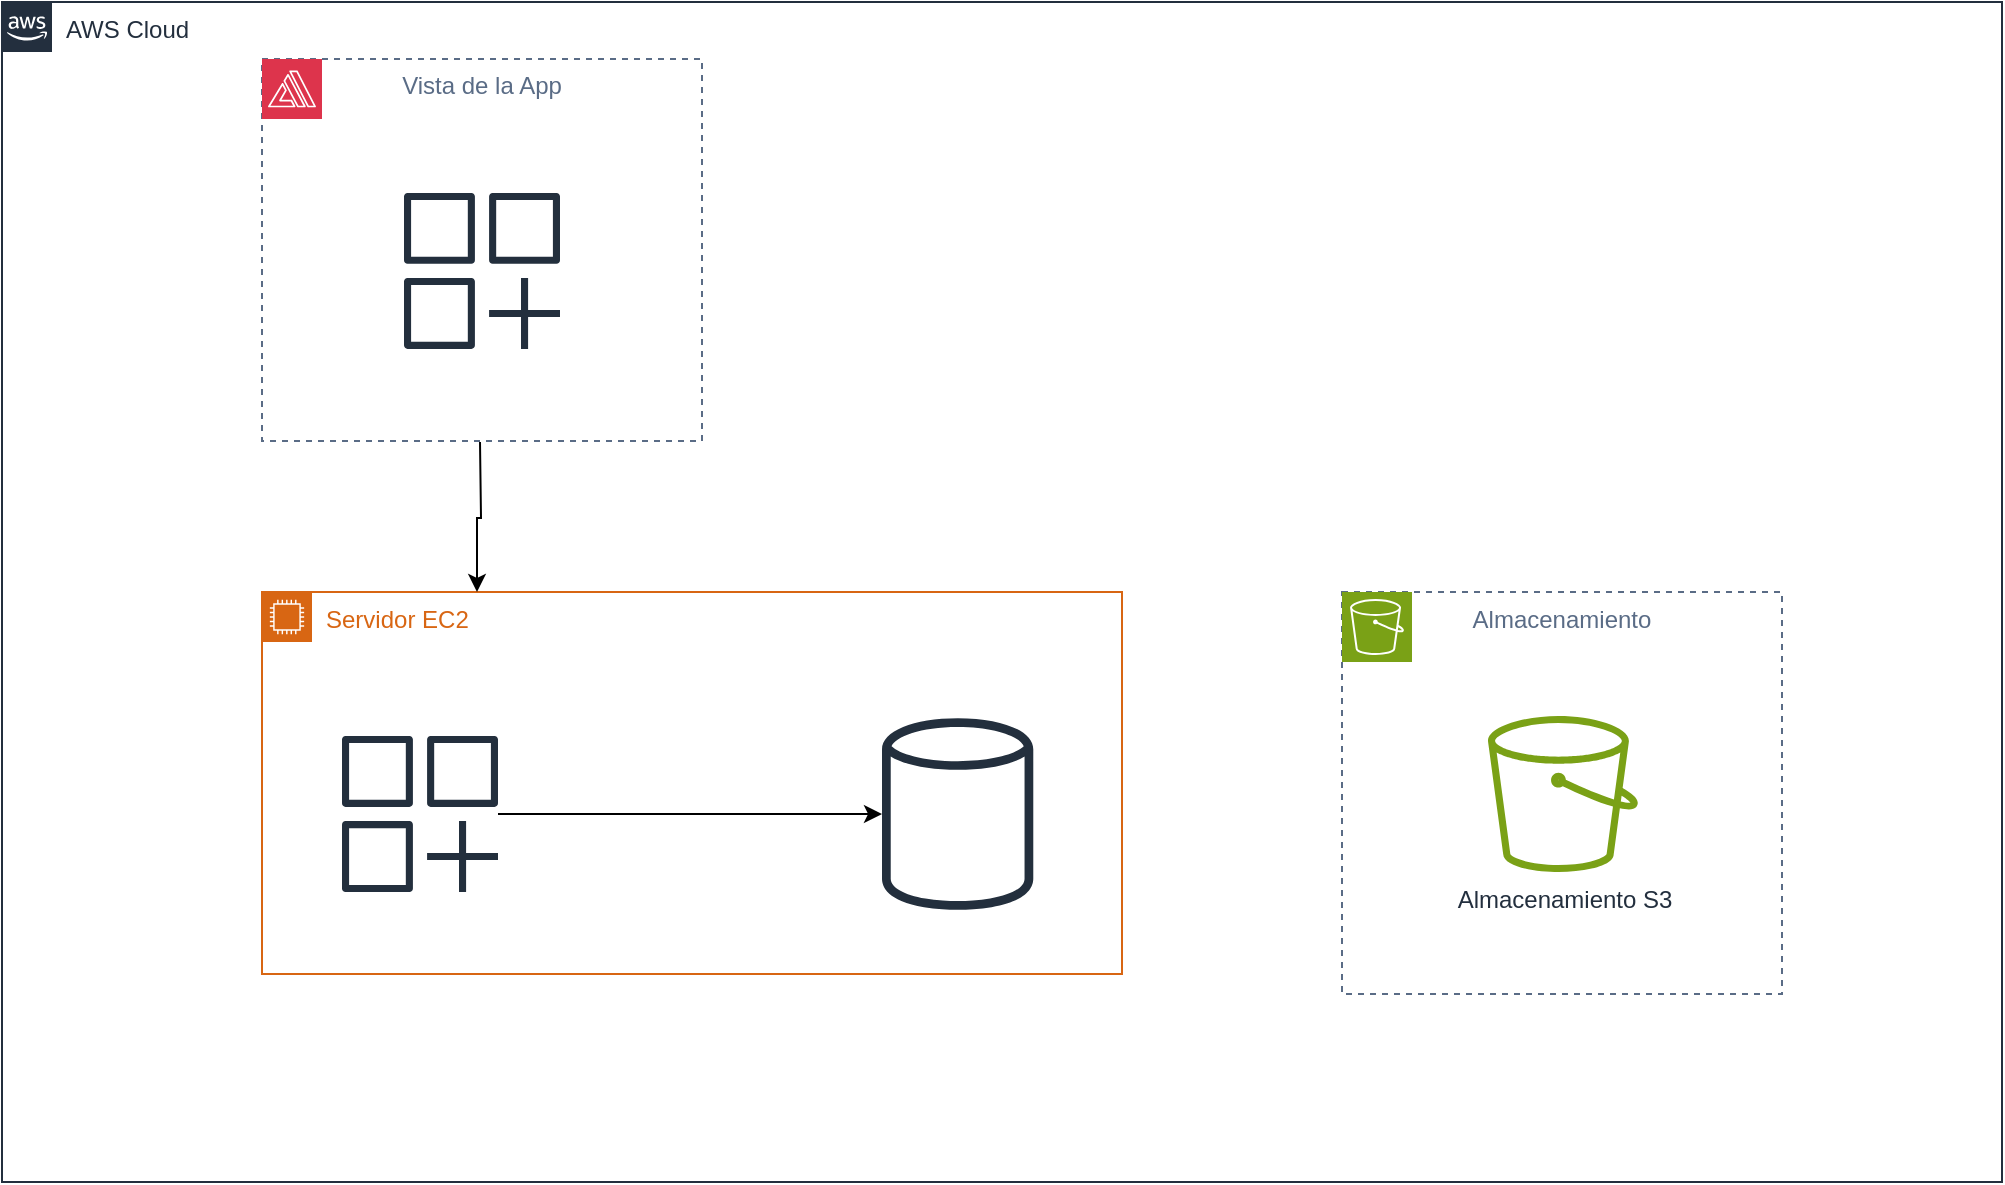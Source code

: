 <mxfile version="21.7.4" type="github">
  <diagram name="Página-1" id="sV47CRGqTqnu8nYu1mC-">
    <mxGraphModel dx="1397" dy="766" grid="1" gridSize="10" guides="1" tooltips="1" connect="1" arrows="1" fold="1" page="1" pageScale="1" pageWidth="827" pageHeight="1169" math="0" shadow="0">
      <root>
        <mxCell id="0" />
        <mxCell id="1" parent="0" />
        <mxCell id="BNKGFeQufU-HLcN2Bx8k-3" value="AWS Cloud" style="points=[[0,0],[0.25,0],[0.5,0],[0.75,0],[1,0],[1,0.25],[1,0.5],[1,0.75],[1,1],[0.75,1],[0.5,1],[0.25,1],[0,1],[0,0.75],[0,0.5],[0,0.25]];outlineConnect=0;gradientColor=none;html=1;whiteSpace=wrap;fontSize=12;fontStyle=0;container=1;pointerEvents=0;collapsible=0;recursiveResize=0;shape=mxgraph.aws4.group;grIcon=mxgraph.aws4.group_aws_cloud_alt;strokeColor=#232F3E;fillColor=none;verticalAlign=top;align=left;spacingLeft=30;fontColor=#232F3E;dashed=0;" parent="1" vertex="1">
          <mxGeometry x="60" y="300" width="1000" height="590" as="geometry" />
        </mxCell>
        <mxCell id="hj1fgZ8IY8RdFM9NK64y-10" value="Almacenamiento" style="fillColor=none;strokeColor=#5A6C86;dashed=1;verticalAlign=top;fontStyle=0;fontColor=#5A6C86;whiteSpace=wrap;html=1;" vertex="1" parent="BNKGFeQufU-HLcN2Bx8k-3">
          <mxGeometry x="670" y="295" width="220" height="201" as="geometry" />
        </mxCell>
        <mxCell id="BNKGFeQufU-HLcN2Bx8k-12" style="edgeStyle=orthogonalEdgeStyle;rounded=0;orthogonalLoop=1;jettySize=auto;html=1;" parent="BNKGFeQufU-HLcN2Bx8k-3" source="BNKGFeQufU-HLcN2Bx8k-7" target="BNKGFeQufU-HLcN2Bx8k-9" edge="1">
          <mxGeometry relative="1" as="geometry" />
        </mxCell>
        <mxCell id="BNKGFeQufU-HLcN2Bx8k-7" value="" style="sketch=0;outlineConnect=0;fontColor=#232F3E;gradientColor=none;fillColor=#232F3D;strokeColor=none;dashed=0;verticalLabelPosition=bottom;verticalAlign=top;align=center;html=1;fontSize=12;fontStyle=0;aspect=fixed;pointerEvents=1;shape=mxgraph.aws4.generic_application;" parent="BNKGFeQufU-HLcN2Bx8k-3" vertex="1">
          <mxGeometry x="170" y="367" width="78" height="78" as="geometry" />
        </mxCell>
        <mxCell id="BNKGFeQufU-HLcN2Bx8k-9" value="" style="sketch=0;outlineConnect=0;fontColor=#232F3E;gradientColor=none;fillColor=#232F3D;strokeColor=none;dashed=0;verticalLabelPosition=bottom;verticalAlign=top;align=center;html=1;fontSize=12;fontStyle=0;aspect=fixed;pointerEvents=1;shape=mxgraph.aws4.generic_database;" parent="BNKGFeQufU-HLcN2Bx8k-3" vertex="1">
          <mxGeometry x="440" y="356" width="75.64" height="100" as="geometry" />
        </mxCell>
        <mxCell id="BNKGFeQufU-HLcN2Bx8k-11" value="" style="shape=image;verticalLabelPosition=bottom;labelBackgroundColor=default;verticalAlign=top;aspect=fixed;imageAspect=0;image=https://upload.wikimedia.org/wikipedia/commons/thumb/c/ca/MariaDB_colour_logo.svg/2560px-MariaDB_colour_logo.svg.png;" parent="BNKGFeQufU-HLcN2Bx8k-3" vertex="1">
          <mxGeometry x="423.91" y="325.45" width="107.82" height="30.55" as="geometry" />
        </mxCell>
        <mxCell id="hj1fgZ8IY8RdFM9NK64y-1" value="" style="shape=image;verticalLabelPosition=bottom;labelBackgroundColor=default;verticalAlign=top;aspect=fixed;imageAspect=0;image=https://cdn-images-1.medium.com/fit/t/1600/480/1*kyEKW8WvT5-eeajWTD3Fvg.png;" vertex="1" parent="BNKGFeQufU-HLcN2Bx8k-3">
          <mxGeometry x="170" y="340" width="90" height="27" as="geometry" />
        </mxCell>
        <mxCell id="hj1fgZ8IY8RdFM9NK64y-3" value="Servidor EC2" style="points=[[0,0],[0.25,0],[0.5,0],[0.75,0],[1,0],[1,0.25],[1,0.5],[1,0.75],[1,1],[0.75,1],[0.5,1],[0.25,1],[0,1],[0,0.75],[0,0.5],[0,0.25]];outlineConnect=0;gradientColor=none;html=1;whiteSpace=wrap;fontSize=12;fontStyle=0;container=1;pointerEvents=0;collapsible=0;recursiveResize=0;shape=mxgraph.aws4.group;grIcon=mxgraph.aws4.group_ec2_instance_contents;strokeColor=#D86613;fillColor=none;verticalAlign=top;align=left;spacingLeft=30;fontColor=#D86613;dashed=0;" vertex="1" parent="BNKGFeQufU-HLcN2Bx8k-3">
          <mxGeometry x="130" y="295" width="430" height="191" as="geometry" />
        </mxCell>
        <mxCell id="hj1fgZ8IY8RdFM9NK64y-8" style="edgeStyle=orthogonalEdgeStyle;rounded=0;orthogonalLoop=1;jettySize=auto;html=1;entryX=0.25;entryY=0;entryDx=0;entryDy=0;" edge="1" parent="BNKGFeQufU-HLcN2Bx8k-3" target="hj1fgZ8IY8RdFM9NK64y-3">
          <mxGeometry relative="1" as="geometry">
            <mxPoint x="239" y="220" as="sourcePoint" />
            <mxPoint x="240" y="290" as="targetPoint" />
          </mxGeometry>
        </mxCell>
        <mxCell id="hj1fgZ8IY8RdFM9NK64y-4" value="Vista de la App" style="fillColor=none;strokeColor=#5A6C86;dashed=1;verticalAlign=top;fontStyle=0;fontColor=#5A6C86;whiteSpace=wrap;html=1;" vertex="1" parent="BNKGFeQufU-HLcN2Bx8k-3">
          <mxGeometry x="130" y="28.45" width="220" height="191" as="geometry" />
        </mxCell>
        <mxCell id="hj1fgZ8IY8RdFM9NK64y-5" value="" style="sketch=0;points=[[0,0,0],[0.25,0,0],[0.5,0,0],[0.75,0,0],[1,0,0],[0,1,0],[0.25,1,0],[0.5,1,0],[0.75,1,0],[1,1,0],[0,0.25,0],[0,0.5,0],[0,0.75,0],[1,0.25,0],[1,0.5,0],[1,0.75,0]];outlineConnect=0;fontColor=#232F3E;fillColor=#DD344C;strokeColor=#ffffff;dashed=0;verticalLabelPosition=bottom;verticalAlign=top;align=center;html=1;fontSize=12;fontStyle=0;aspect=fixed;shape=mxgraph.aws4.resourceIcon;resIcon=mxgraph.aws4.amplify;" vertex="1" parent="BNKGFeQufU-HLcN2Bx8k-3">
          <mxGeometry x="130" y="28.45" width="30" height="30" as="geometry" />
        </mxCell>
        <mxCell id="hj1fgZ8IY8RdFM9NK64y-6" value="" style="sketch=0;outlineConnect=0;fontColor=#232F3E;gradientColor=none;fillColor=#232F3D;strokeColor=none;dashed=0;verticalLabelPosition=bottom;verticalAlign=top;align=center;html=1;fontSize=12;fontStyle=0;aspect=fixed;pointerEvents=1;shape=mxgraph.aws4.generic_application;" vertex="1" parent="BNKGFeQufU-HLcN2Bx8k-3">
          <mxGeometry x="201" y="95.45" width="78" height="78" as="geometry" />
        </mxCell>
        <mxCell id="hj1fgZ8IY8RdFM9NK64y-7" value="" style="shape=image;verticalLabelPosition=bottom;labelBackgroundColor=default;verticalAlign=top;aspect=fixed;imageAspect=0;image=https://logos-download.com/wp-content/uploads/2016/09/React_logo_wordmark.png;" vertex="1" parent="BNKGFeQufU-HLcN2Bx8k-3">
          <mxGeometry x="208.74" y="73.45" width="62.53" height="21" as="geometry" />
        </mxCell>
        <mxCell id="hj1fgZ8IY8RdFM9NK64y-9" value="" style="sketch=0;points=[[0,0,0],[0.25,0,0],[0.5,0,0],[0.75,0,0],[1,0,0],[0,1,0],[0.25,1,0],[0.5,1,0],[0.75,1,0],[1,1,0],[0,0.25,0],[0,0.5,0],[0,0.75,0],[1,0.25,0],[1,0.5,0],[1,0.75,0]];outlineConnect=0;fontColor=#232F3E;fillColor=#7AA116;strokeColor=#ffffff;dashed=0;verticalLabelPosition=bottom;verticalAlign=top;align=center;html=1;fontSize=12;fontStyle=0;aspect=fixed;shape=mxgraph.aws4.resourceIcon;resIcon=mxgraph.aws4.s3;" vertex="1" parent="BNKGFeQufU-HLcN2Bx8k-3">
          <mxGeometry x="670" y="295" width="35" height="35" as="geometry" />
        </mxCell>
        <mxCell id="hj1fgZ8IY8RdFM9NK64y-11" value="Almacenamiento S3" style="sketch=0;outlineConnect=0;fontColor=#232F3E;gradientColor=none;fillColor=#7AA116;strokeColor=none;dashed=0;verticalLabelPosition=bottom;verticalAlign=top;align=center;html=1;fontSize=12;fontStyle=0;aspect=fixed;pointerEvents=1;shape=mxgraph.aws4.bucket;" vertex="1" parent="BNKGFeQufU-HLcN2Bx8k-3">
          <mxGeometry x="743" y="357" width="75" height="78" as="geometry" />
        </mxCell>
      </root>
    </mxGraphModel>
  </diagram>
</mxfile>
